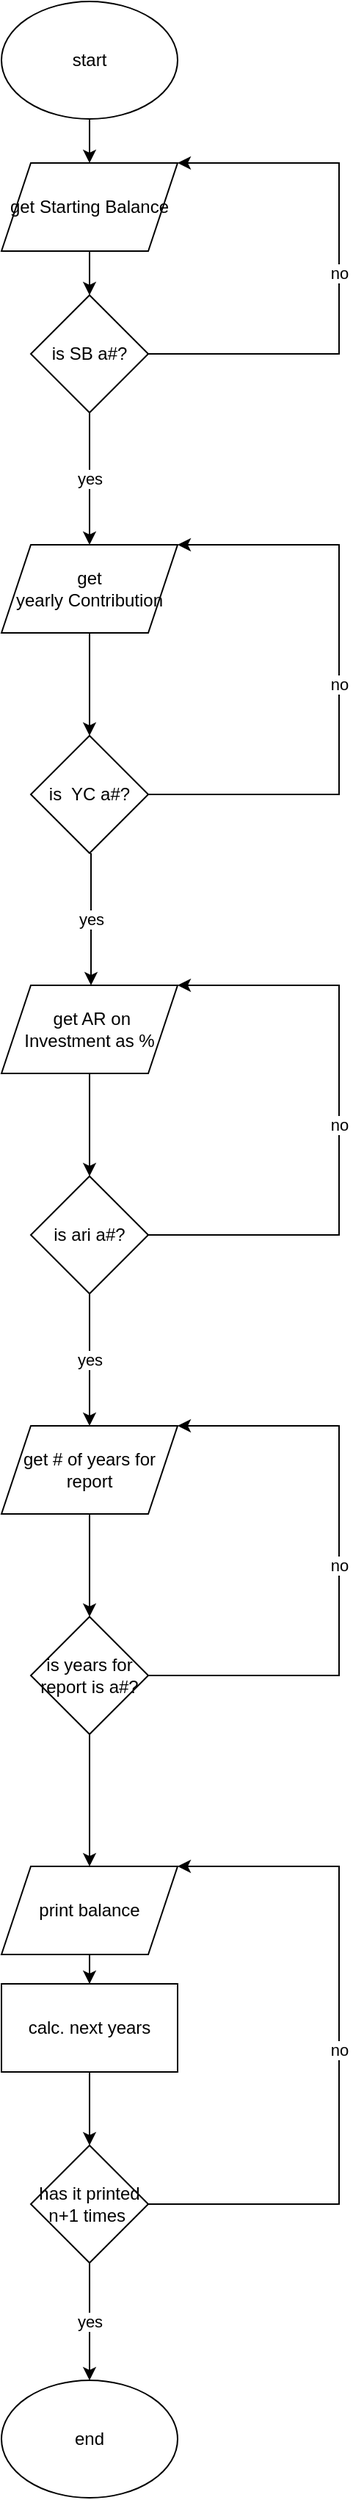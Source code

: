 <mxfile version="13.7.3" type="github">
  <diagram id="xCLukGvDAJt-tAPxAYAw" name="Page-1">
    <mxGraphModel dx="1038" dy="580" grid="1" gridSize="10" guides="1" tooltips="1" connect="1" arrows="1" fold="1" page="1" pageScale="1" pageWidth="850" pageHeight="1100" math="0" shadow="0">
      <root>
        <mxCell id="0" />
        <mxCell id="1" parent="0" />
        <mxCell id="HwkptVnZjSKuyg0B9DK_-3" value="" style="edgeStyle=orthogonalEdgeStyle;rounded=0;orthogonalLoop=1;jettySize=auto;html=1;" parent="1" source="HwkptVnZjSKuyg0B9DK_-1" target="HwkptVnZjSKuyg0B9DK_-2" edge="1">
          <mxGeometry relative="1" as="geometry" />
        </mxCell>
        <mxCell id="HwkptVnZjSKuyg0B9DK_-1" value="start" style="ellipse;whiteSpace=wrap;html=1;" parent="1" vertex="1">
          <mxGeometry x="150" y="40" width="120" height="80" as="geometry" />
        </mxCell>
        <mxCell id="HwkptVnZjSKuyg0B9DK_-5" value="" style="edgeStyle=orthogonalEdgeStyle;rounded=0;orthogonalLoop=1;jettySize=auto;html=1;" parent="1" source="HwkptVnZjSKuyg0B9DK_-2" target="HwkptVnZjSKuyg0B9DK_-4" edge="1">
          <mxGeometry relative="1" as="geometry" />
        </mxCell>
        <mxCell id="HwkptVnZjSKuyg0B9DK_-2" value="get Starting Balance" style="shape=parallelogram;perimeter=parallelogramPerimeter;whiteSpace=wrap;html=1;fixedSize=1;" parent="1" vertex="1">
          <mxGeometry x="150" y="150" width="120" height="60" as="geometry" />
        </mxCell>
        <mxCell id="HwkptVnZjSKuyg0B9DK_-6" value="no" style="edgeStyle=orthogonalEdgeStyle;rounded=0;orthogonalLoop=1;jettySize=auto;html=1;exitX=1;exitY=0.5;exitDx=0;exitDy=0;entryX=1;entryY=0;entryDx=0;entryDy=0;" parent="1" source="HwkptVnZjSKuyg0B9DK_-4" target="HwkptVnZjSKuyg0B9DK_-2" edge="1">
          <mxGeometry relative="1" as="geometry">
            <Array as="points">
              <mxPoint x="380" y="280" />
              <mxPoint x="380" y="150" />
            </Array>
          </mxGeometry>
        </mxCell>
        <mxCell id="HwkptVnZjSKuyg0B9DK_-8" value="yes" style="edgeStyle=orthogonalEdgeStyle;rounded=0;orthogonalLoop=1;jettySize=auto;html=1;" parent="1" source="HwkptVnZjSKuyg0B9DK_-4" target="HwkptVnZjSKuyg0B9DK_-7" edge="1">
          <mxGeometry relative="1" as="geometry" />
        </mxCell>
        <mxCell id="HwkptVnZjSKuyg0B9DK_-4" value="is SB a#?" style="rhombus;whiteSpace=wrap;html=1;" parent="1" vertex="1">
          <mxGeometry x="170" y="240" width="80" height="80" as="geometry" />
        </mxCell>
        <mxCell id="HwkptVnZjSKuyg0B9DK_-11" value="" style="edgeStyle=orthogonalEdgeStyle;rounded=0;orthogonalLoop=1;jettySize=auto;html=1;" parent="1" source="HwkptVnZjSKuyg0B9DK_-7" target="HwkptVnZjSKuyg0B9DK_-10" edge="1">
          <mxGeometry relative="1" as="geometry" />
        </mxCell>
        <mxCell id="HwkptVnZjSKuyg0B9DK_-7" value="get yearly&amp;nbsp;Contribution&lt;br&gt;" style="shape=parallelogram;perimeter=parallelogramPerimeter;whiteSpace=wrap;html=1;fixedSize=1;" parent="1" vertex="1">
          <mxGeometry x="150" y="410" width="120" height="60" as="geometry" />
        </mxCell>
        <mxCell id="HwkptVnZjSKuyg0B9DK_-13" value="no" style="edgeStyle=orthogonalEdgeStyle;rounded=0;orthogonalLoop=1;jettySize=auto;html=1;entryX=1;entryY=0;entryDx=0;entryDy=0;" parent="1" source="HwkptVnZjSKuyg0B9DK_-10" target="HwkptVnZjSKuyg0B9DK_-7" edge="1">
          <mxGeometry relative="1" as="geometry">
            <mxPoint x="280" y="400" as="targetPoint" />
            <Array as="points">
              <mxPoint x="380" y="580" />
              <mxPoint x="380" y="410" />
            </Array>
          </mxGeometry>
        </mxCell>
        <mxCell id="HwkptVnZjSKuyg0B9DK_-15" value="yes" style="edgeStyle=orthogonalEdgeStyle;rounded=0;orthogonalLoop=1;jettySize=auto;html=1;" parent="1" edge="1">
          <mxGeometry relative="1" as="geometry">
            <mxPoint x="211" y="620" as="sourcePoint" />
            <mxPoint x="211" y="710" as="targetPoint" />
            <Array as="points">
              <mxPoint x="211" y="670" />
              <mxPoint x="211" y="670" />
            </Array>
          </mxGeometry>
        </mxCell>
        <mxCell id="HwkptVnZjSKuyg0B9DK_-10" value="is&amp;nbsp; YC a#?" style="rhombus;whiteSpace=wrap;html=1;" parent="1" vertex="1">
          <mxGeometry x="170" y="540" width="80" height="80" as="geometry" />
        </mxCell>
        <mxCell id="HwkptVnZjSKuyg0B9DK_-18" value="" style="edgeStyle=orthogonalEdgeStyle;rounded=0;orthogonalLoop=1;jettySize=auto;html=1;" parent="1" source="HwkptVnZjSKuyg0B9DK_-14" target="HwkptVnZjSKuyg0B9DK_-17" edge="1">
          <mxGeometry relative="1" as="geometry" />
        </mxCell>
        <mxCell id="HwkptVnZjSKuyg0B9DK_-14" value="&amp;nbsp;get AR on Investment as %" style="shape=parallelogram;perimeter=parallelogramPerimeter;whiteSpace=wrap;html=1;fixedSize=1;" parent="1" vertex="1">
          <mxGeometry x="150" y="710" width="120" height="60" as="geometry" />
        </mxCell>
        <mxCell id="HwkptVnZjSKuyg0B9DK_-19" value="no" style="edgeStyle=orthogonalEdgeStyle;rounded=0;orthogonalLoop=1;jettySize=auto;html=1;entryX=1;entryY=0;entryDx=0;entryDy=0;" parent="1" source="HwkptVnZjSKuyg0B9DK_-17" target="HwkptVnZjSKuyg0B9DK_-14" edge="1">
          <mxGeometry relative="1" as="geometry">
            <Array as="points">
              <mxPoint x="380" y="880" />
              <mxPoint x="380" y="710" />
            </Array>
          </mxGeometry>
        </mxCell>
        <mxCell id="HwkptVnZjSKuyg0B9DK_-21" value="yes" style="edgeStyle=orthogonalEdgeStyle;rounded=0;orthogonalLoop=1;jettySize=auto;html=1;" parent="1" source="HwkptVnZjSKuyg0B9DK_-17" target="HwkptVnZjSKuyg0B9DK_-20" edge="1">
          <mxGeometry relative="1" as="geometry" />
        </mxCell>
        <mxCell id="HwkptVnZjSKuyg0B9DK_-17" value="is ari a#?" style="rhombus;whiteSpace=wrap;html=1;" parent="1" vertex="1">
          <mxGeometry x="170" y="840" width="80" height="80" as="geometry" />
        </mxCell>
        <mxCell id="HwkptVnZjSKuyg0B9DK_-23" value="" style="edgeStyle=orthogonalEdgeStyle;rounded=0;orthogonalLoop=1;jettySize=auto;html=1;" parent="1" source="HwkptVnZjSKuyg0B9DK_-20" target="HwkptVnZjSKuyg0B9DK_-22" edge="1">
          <mxGeometry relative="1" as="geometry" />
        </mxCell>
        <mxCell id="HwkptVnZjSKuyg0B9DK_-20" value="get # of years for report" style="shape=parallelogram;perimeter=parallelogramPerimeter;whiteSpace=wrap;html=1;fixedSize=1;" parent="1" vertex="1">
          <mxGeometry x="150" y="1010" width="120" height="60" as="geometry" />
        </mxCell>
        <mxCell id="HwkptVnZjSKuyg0B9DK_-24" value="no" style="edgeStyle=orthogonalEdgeStyle;rounded=0;orthogonalLoop=1;jettySize=auto;html=1;entryX=1;entryY=0;entryDx=0;entryDy=0;" parent="1" source="HwkptVnZjSKuyg0B9DK_-22" target="HwkptVnZjSKuyg0B9DK_-20" edge="1">
          <mxGeometry relative="1" as="geometry">
            <Array as="points">
              <mxPoint x="380" y="1180" />
              <mxPoint x="380" y="1010" />
            </Array>
          </mxGeometry>
        </mxCell>
        <mxCell id="HwkptVnZjSKuyg0B9DK_-28" value="" style="edgeStyle=orthogonalEdgeStyle;rounded=0;orthogonalLoop=1;jettySize=auto;html=1;" parent="1" source="HwkptVnZjSKuyg0B9DK_-22" target="HwkptVnZjSKuyg0B9DK_-27" edge="1">
          <mxGeometry relative="1" as="geometry" />
        </mxCell>
        <mxCell id="HwkptVnZjSKuyg0B9DK_-22" value="is years for report is a#?" style="rhombus;whiteSpace=wrap;html=1;" parent="1" vertex="1">
          <mxGeometry x="170" y="1140" width="80" height="80" as="geometry" />
        </mxCell>
        <mxCell id="HwkptVnZjSKuyg0B9DK_-30" value="" style="edgeStyle=orthogonalEdgeStyle;rounded=0;orthogonalLoop=1;jettySize=auto;html=1;" parent="1" source="HwkptVnZjSKuyg0B9DK_-27" target="HwkptVnZjSKuyg0B9DK_-29" edge="1">
          <mxGeometry relative="1" as="geometry" />
        </mxCell>
        <mxCell id="HwkptVnZjSKuyg0B9DK_-27" value="print balance" style="shape=parallelogram;perimeter=parallelogramPerimeter;whiteSpace=wrap;html=1;fixedSize=1;" parent="1" vertex="1">
          <mxGeometry x="150" y="1310" width="120" height="60" as="geometry" />
        </mxCell>
        <mxCell id="HwkptVnZjSKuyg0B9DK_-32" value="" style="edgeStyle=orthogonalEdgeStyle;rounded=0;orthogonalLoop=1;jettySize=auto;html=1;" parent="1" source="HwkptVnZjSKuyg0B9DK_-29" target="HwkptVnZjSKuyg0B9DK_-31" edge="1">
          <mxGeometry relative="1" as="geometry" />
        </mxCell>
        <mxCell id="HwkptVnZjSKuyg0B9DK_-29" value="calc. next years" style="whiteSpace=wrap;html=1;" parent="1" vertex="1">
          <mxGeometry x="150" y="1390" width="120" height="60" as="geometry" />
        </mxCell>
        <mxCell id="HwkptVnZjSKuyg0B9DK_-33" value="no" style="edgeStyle=orthogonalEdgeStyle;rounded=0;orthogonalLoop=1;jettySize=auto;html=1;entryX=1;entryY=0;entryDx=0;entryDy=0;" parent="1" source="HwkptVnZjSKuyg0B9DK_-31" target="HwkptVnZjSKuyg0B9DK_-27" edge="1">
          <mxGeometry relative="1" as="geometry">
            <Array as="points">
              <mxPoint x="380" y="1540" />
              <mxPoint x="380" y="1310" />
            </Array>
          </mxGeometry>
        </mxCell>
        <mxCell id="HwkptVnZjSKuyg0B9DK_-36" value="yes" style="edgeStyle=orthogonalEdgeStyle;rounded=0;orthogonalLoop=1;jettySize=auto;html=1;" parent="1" source="HwkptVnZjSKuyg0B9DK_-31" target="HwkptVnZjSKuyg0B9DK_-35" edge="1">
          <mxGeometry relative="1" as="geometry" />
        </mxCell>
        <mxCell id="HwkptVnZjSKuyg0B9DK_-31" value="has it printed n+1 times&amp;nbsp;" style="rhombus;whiteSpace=wrap;html=1;" parent="1" vertex="1">
          <mxGeometry x="170" y="1500" width="80" height="80" as="geometry" />
        </mxCell>
        <mxCell id="HwkptVnZjSKuyg0B9DK_-35" value="end" style="ellipse;whiteSpace=wrap;html=1;" parent="1" vertex="1">
          <mxGeometry x="150" y="1660" width="120" height="80" as="geometry" />
        </mxCell>
      </root>
    </mxGraphModel>
  </diagram>
</mxfile>
